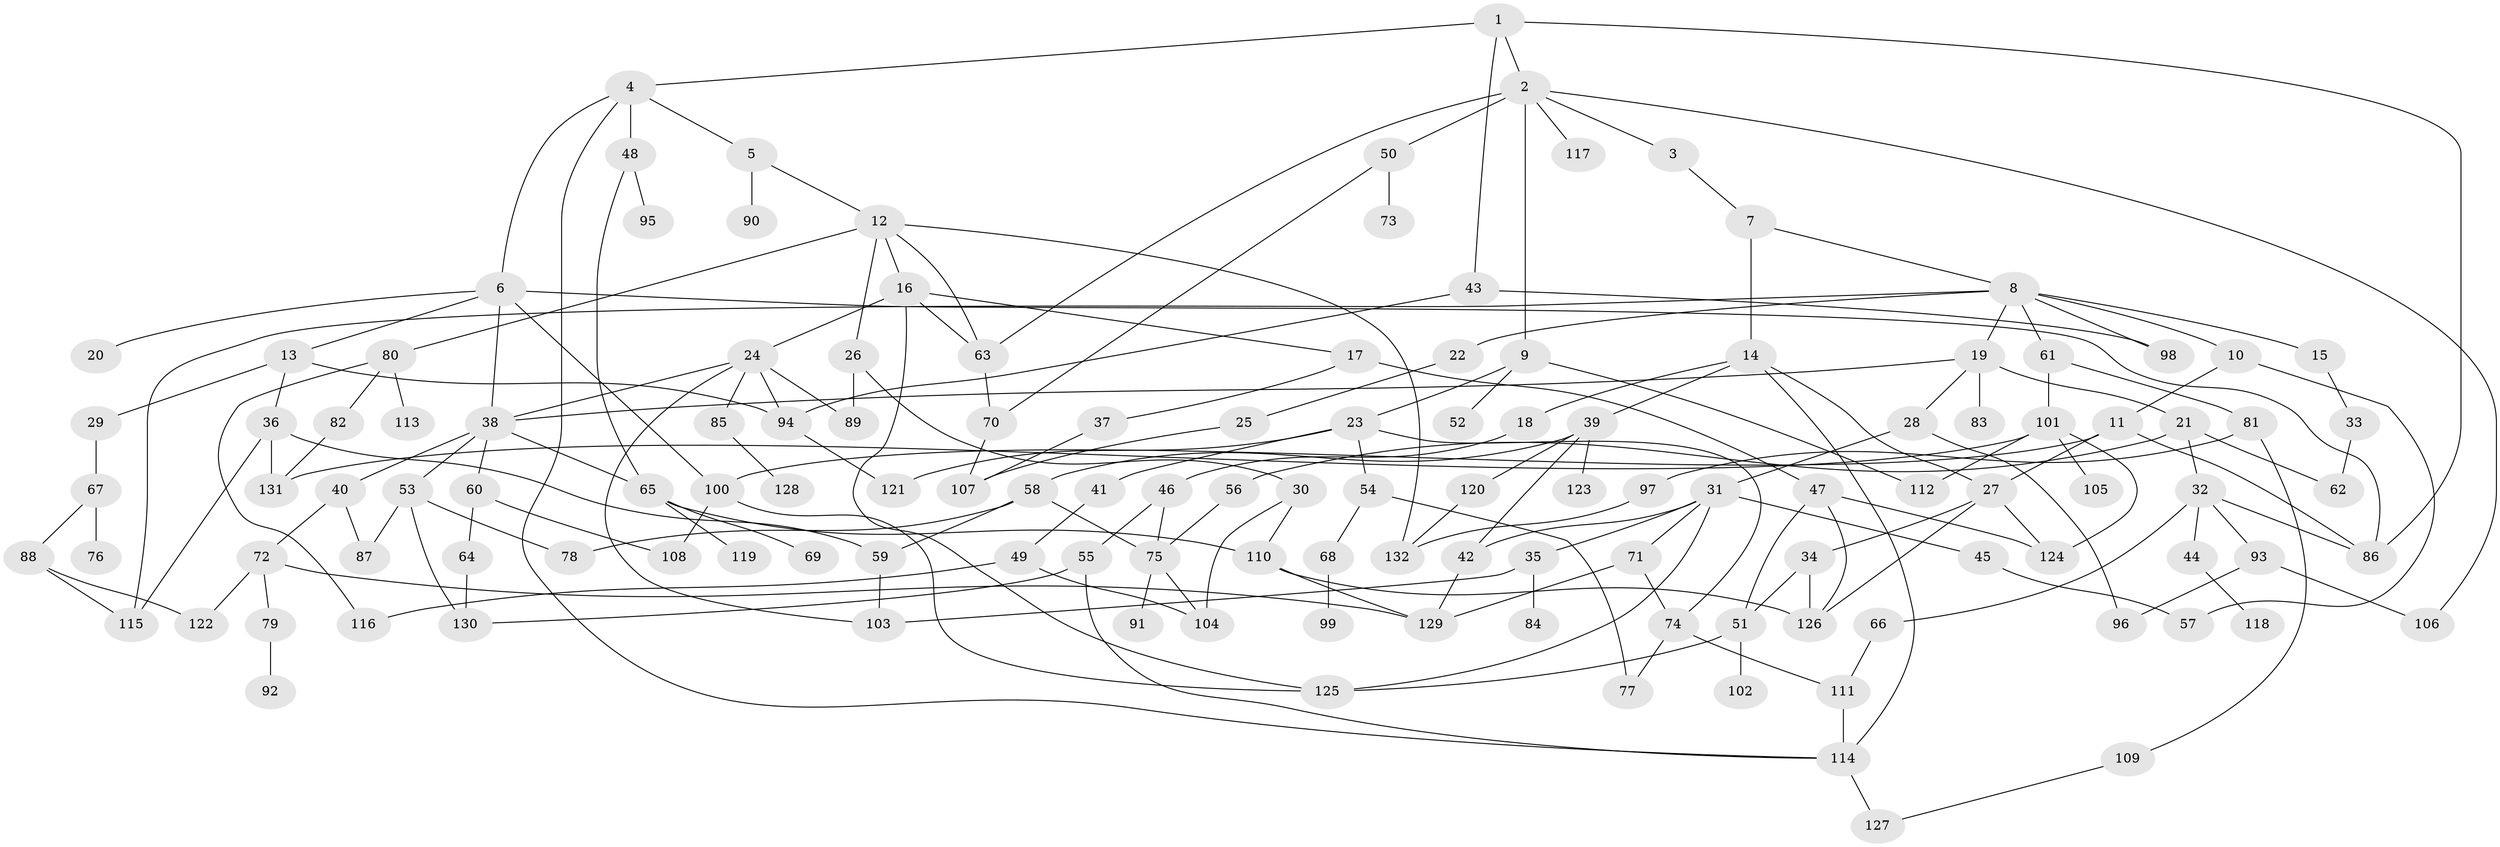// Generated by graph-tools (version 1.1) at 2025/49/03/09/25 03:49:16]
// undirected, 132 vertices, 195 edges
graph export_dot {
graph [start="1"]
  node [color=gray90,style=filled];
  1;
  2;
  3;
  4;
  5;
  6;
  7;
  8;
  9;
  10;
  11;
  12;
  13;
  14;
  15;
  16;
  17;
  18;
  19;
  20;
  21;
  22;
  23;
  24;
  25;
  26;
  27;
  28;
  29;
  30;
  31;
  32;
  33;
  34;
  35;
  36;
  37;
  38;
  39;
  40;
  41;
  42;
  43;
  44;
  45;
  46;
  47;
  48;
  49;
  50;
  51;
  52;
  53;
  54;
  55;
  56;
  57;
  58;
  59;
  60;
  61;
  62;
  63;
  64;
  65;
  66;
  67;
  68;
  69;
  70;
  71;
  72;
  73;
  74;
  75;
  76;
  77;
  78;
  79;
  80;
  81;
  82;
  83;
  84;
  85;
  86;
  87;
  88;
  89;
  90;
  91;
  92;
  93;
  94;
  95;
  96;
  97;
  98;
  99;
  100;
  101;
  102;
  103;
  104;
  105;
  106;
  107;
  108;
  109;
  110;
  111;
  112;
  113;
  114;
  115;
  116;
  117;
  118;
  119;
  120;
  121;
  122;
  123;
  124;
  125;
  126;
  127;
  128;
  129;
  130;
  131;
  132;
  1 -- 2;
  1 -- 4;
  1 -- 43;
  1 -- 86;
  2 -- 3;
  2 -- 9;
  2 -- 50;
  2 -- 117;
  2 -- 106;
  2 -- 63;
  3 -- 7;
  4 -- 5;
  4 -- 6;
  4 -- 48;
  4 -- 114;
  5 -- 12;
  5 -- 90;
  6 -- 13;
  6 -- 20;
  6 -- 38;
  6 -- 100;
  6 -- 86;
  7 -- 8;
  7 -- 14;
  8 -- 10;
  8 -- 15;
  8 -- 19;
  8 -- 22;
  8 -- 61;
  8 -- 98;
  8 -- 115;
  9 -- 23;
  9 -- 52;
  9 -- 112;
  10 -- 11;
  10 -- 57;
  11 -- 27;
  11 -- 86;
  11 -- 100;
  12 -- 16;
  12 -- 26;
  12 -- 63;
  12 -- 80;
  12 -- 132;
  13 -- 29;
  13 -- 36;
  13 -- 94;
  14 -- 18;
  14 -- 27;
  14 -- 39;
  14 -- 114;
  15 -- 33;
  16 -- 17;
  16 -- 24;
  16 -- 63;
  16 -- 125;
  17 -- 37;
  17 -- 47;
  18 -- 46;
  19 -- 21;
  19 -- 28;
  19 -- 83;
  19 -- 38;
  21 -- 32;
  21 -- 56;
  21 -- 62;
  22 -- 25;
  23 -- 41;
  23 -- 54;
  23 -- 74;
  23 -- 121;
  24 -- 85;
  24 -- 94;
  24 -- 103;
  24 -- 38;
  24 -- 89;
  25 -- 107;
  26 -- 30;
  26 -- 89;
  27 -- 34;
  27 -- 126;
  27 -- 124;
  28 -- 31;
  28 -- 96;
  29 -- 67;
  30 -- 110;
  30 -- 104;
  31 -- 35;
  31 -- 42;
  31 -- 45;
  31 -- 71;
  31 -- 125;
  32 -- 44;
  32 -- 66;
  32 -- 93;
  32 -- 86;
  33 -- 62;
  34 -- 126;
  34 -- 51;
  35 -- 84;
  35 -- 103;
  36 -- 115;
  36 -- 131;
  36 -- 59;
  37 -- 107;
  38 -- 40;
  38 -- 53;
  38 -- 60;
  38 -- 65;
  39 -- 58;
  39 -- 120;
  39 -- 123;
  39 -- 42;
  40 -- 72;
  40 -- 87;
  41 -- 49;
  42 -- 129;
  43 -- 94;
  43 -- 98;
  44 -- 118;
  45 -- 57;
  46 -- 55;
  46 -- 75;
  47 -- 51;
  47 -- 124;
  47 -- 126;
  48 -- 95;
  48 -- 65;
  49 -- 104;
  49 -- 116;
  50 -- 70;
  50 -- 73;
  51 -- 102;
  51 -- 125;
  53 -- 87;
  53 -- 130;
  53 -- 78;
  54 -- 68;
  54 -- 77;
  55 -- 114;
  55 -- 130;
  56 -- 75;
  58 -- 59;
  58 -- 75;
  58 -- 78;
  59 -- 103;
  60 -- 64;
  60 -- 108;
  61 -- 81;
  61 -- 101;
  63 -- 70;
  64 -- 130;
  65 -- 69;
  65 -- 110;
  65 -- 119;
  66 -- 111;
  67 -- 76;
  67 -- 88;
  68 -- 99;
  70 -- 107;
  71 -- 74;
  71 -- 129;
  72 -- 79;
  72 -- 122;
  72 -- 129;
  74 -- 77;
  74 -- 111;
  75 -- 91;
  75 -- 104;
  79 -- 92;
  80 -- 82;
  80 -- 113;
  80 -- 116;
  81 -- 97;
  81 -- 109;
  82 -- 131;
  85 -- 128;
  88 -- 115;
  88 -- 122;
  93 -- 96;
  93 -- 106;
  94 -- 121;
  97 -- 132;
  100 -- 125;
  100 -- 108;
  101 -- 105;
  101 -- 112;
  101 -- 131;
  101 -- 124;
  109 -- 127;
  110 -- 129;
  110 -- 126;
  111 -- 114;
  114 -- 127;
  120 -- 132;
}
